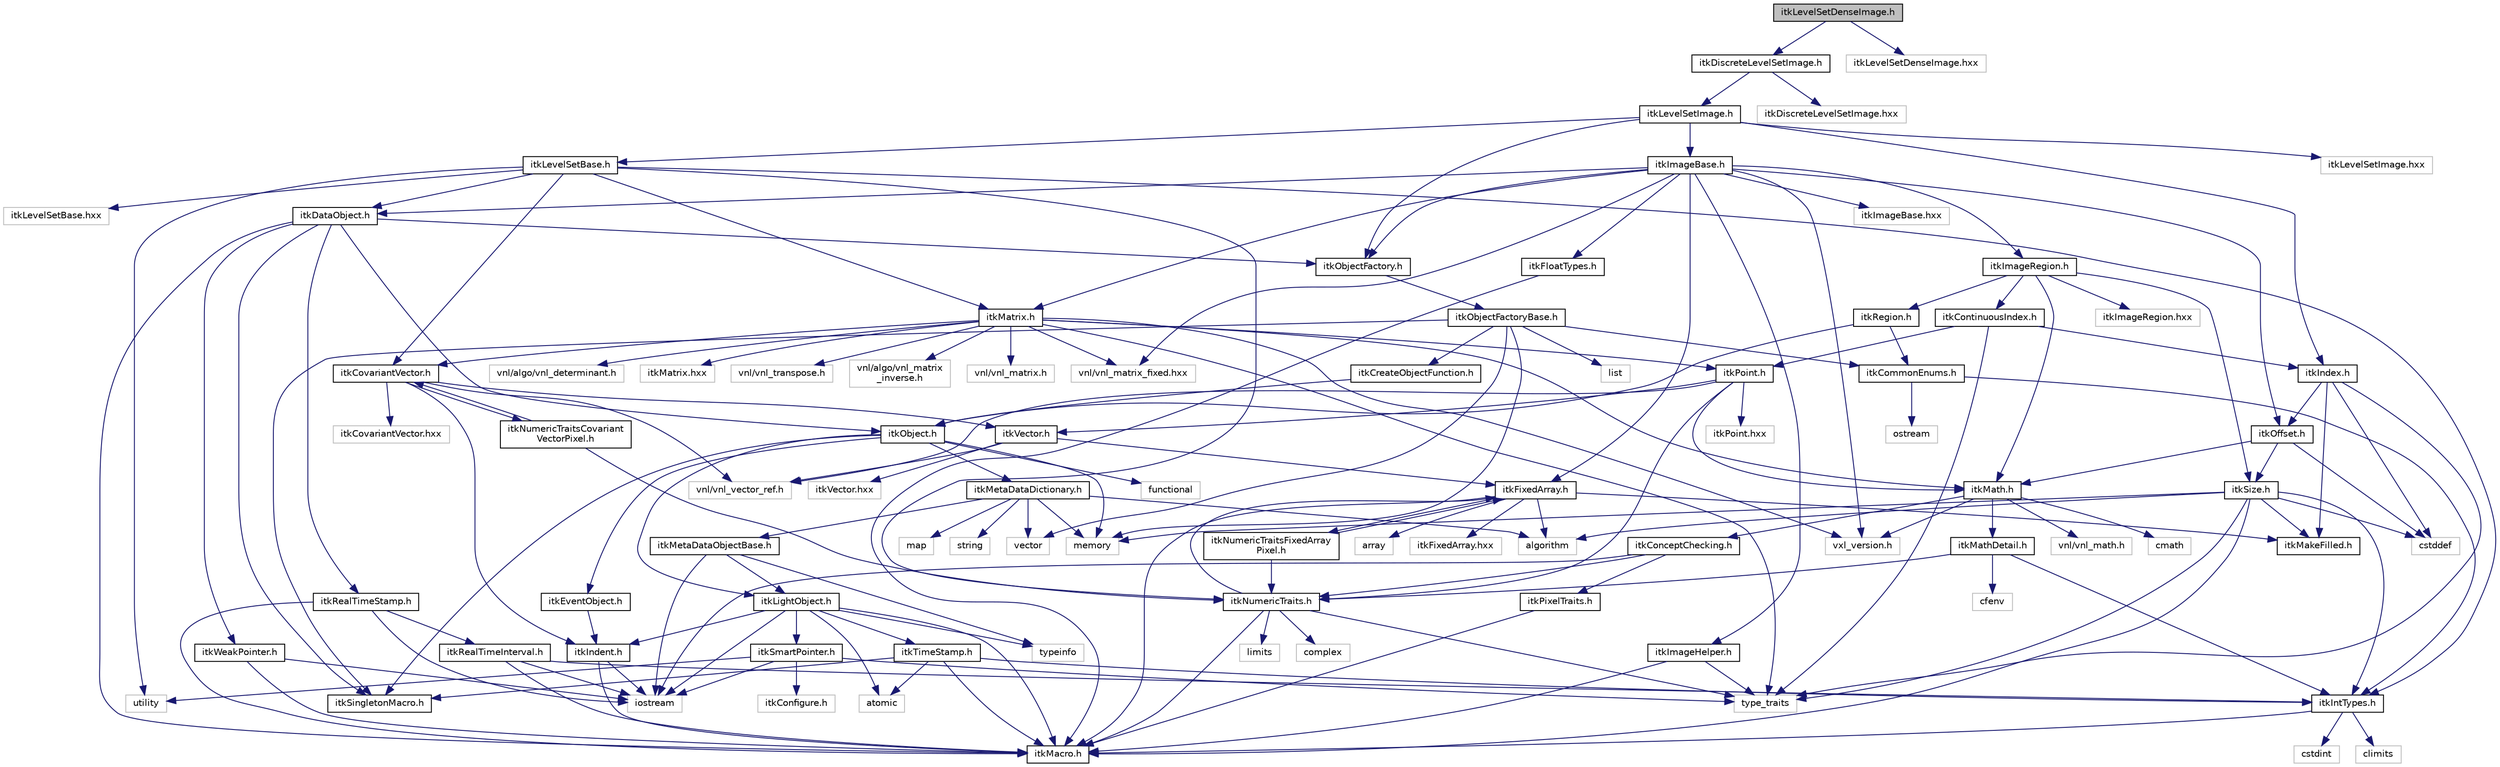 digraph "itkLevelSetDenseImage.h"
{
 // LATEX_PDF_SIZE
  edge [fontname="Helvetica",fontsize="10",labelfontname="Helvetica",labelfontsize="10"];
  node [fontname="Helvetica",fontsize="10",shape=record];
  Node1 [label="itkLevelSetDenseImage.h",height=0.2,width=0.4,color="black", fillcolor="grey75", style="filled", fontcolor="black",tooltip=" "];
  Node1 -> Node2 [color="midnightblue",fontsize="10",style="solid",fontname="Helvetica"];
  Node2 [label="itkDiscreteLevelSetImage.h",height=0.2,width=0.4,color="black", fillcolor="white", style="filled",URL="$itkDiscreteLevelSetImage_8h.html",tooltip=" "];
  Node2 -> Node3 [color="midnightblue",fontsize="10",style="solid",fontname="Helvetica"];
  Node3 [label="itkLevelSetImage.h",height=0.2,width=0.4,color="black", fillcolor="white", style="filled",URL="$itkLevelSetImage_8h.html",tooltip=" "];
  Node3 -> Node4 [color="midnightblue",fontsize="10",style="solid",fontname="Helvetica"];
  Node4 [label="itkLevelSetBase.h",height=0.2,width=0.4,color="black", fillcolor="white", style="filled",URL="$itkLevelSetBase_8h.html",tooltip=" "];
  Node4 -> Node5 [color="midnightblue",fontsize="10",style="solid",fontname="Helvetica"];
  Node5 [label="utility",height=0.2,width=0.4,color="grey75", fillcolor="white", style="filled",tooltip=" "];
  Node4 -> Node6 [color="midnightblue",fontsize="10",style="solid",fontname="Helvetica"];
  Node6 [label="itkIntTypes.h",height=0.2,width=0.4,color="black", fillcolor="white", style="filled",URL="$itkIntTypes_8h.html",tooltip=" "];
  Node6 -> Node7 [color="midnightblue",fontsize="10",style="solid",fontname="Helvetica"];
  Node7 [label="itkMacro.h",height=0.2,width=0.4,color="black", fillcolor="white", style="filled",URL="$itkMacro_8h.html",tooltip=" "];
  Node6 -> Node8 [color="midnightblue",fontsize="10",style="solid",fontname="Helvetica"];
  Node8 [label="cstdint",height=0.2,width=0.4,color="grey75", fillcolor="white", style="filled",tooltip=" "];
  Node6 -> Node9 [color="midnightblue",fontsize="10",style="solid",fontname="Helvetica"];
  Node9 [label="climits",height=0.2,width=0.4,color="grey75", fillcolor="white", style="filled",tooltip=" "];
  Node4 -> Node10 [color="midnightblue",fontsize="10",style="solid",fontname="Helvetica"];
  Node10 [label="itkCovariantVector.h",height=0.2,width=0.4,color="black", fillcolor="white", style="filled",URL="$itkCovariantVector_8h.html",tooltip=" "];
  Node10 -> Node11 [color="midnightblue",fontsize="10",style="solid",fontname="Helvetica"];
  Node11 [label="itkIndent.h",height=0.2,width=0.4,color="black", fillcolor="white", style="filled",URL="$itkIndent_8h.html",tooltip=" "];
  Node11 -> Node7 [color="midnightblue",fontsize="10",style="solid",fontname="Helvetica"];
  Node11 -> Node12 [color="midnightblue",fontsize="10",style="solid",fontname="Helvetica"];
  Node12 [label="iostream",height=0.2,width=0.4,color="grey75", fillcolor="white", style="filled",tooltip=" "];
  Node10 -> Node13 [color="midnightblue",fontsize="10",style="solid",fontname="Helvetica"];
  Node13 [label="itkVector.h",height=0.2,width=0.4,color="black", fillcolor="white", style="filled",URL="$itkVector_8h.html",tooltip=" "];
  Node13 -> Node14 [color="midnightblue",fontsize="10",style="solid",fontname="Helvetica"];
  Node14 [label="itkFixedArray.h",height=0.2,width=0.4,color="black", fillcolor="white", style="filled",URL="$itkFixedArray_8h.html",tooltip=" "];
  Node14 -> Node7 [color="midnightblue",fontsize="10",style="solid",fontname="Helvetica"];
  Node14 -> Node15 [color="midnightblue",fontsize="10",style="solid",fontname="Helvetica"];
  Node15 [label="itkMakeFilled.h",height=0.2,width=0.4,color="black", fillcolor="white", style="filled",URL="$itkMakeFilled_8h.html",tooltip=" "];
  Node14 -> Node16 [color="midnightblue",fontsize="10",style="solid",fontname="Helvetica"];
  Node16 [label="algorithm",height=0.2,width=0.4,color="grey75", fillcolor="white", style="filled",tooltip=" "];
  Node14 -> Node17 [color="midnightblue",fontsize="10",style="solid",fontname="Helvetica"];
  Node17 [label="array",height=0.2,width=0.4,color="grey75", fillcolor="white", style="filled",tooltip=" "];
  Node14 -> Node18 [color="midnightblue",fontsize="10",style="solid",fontname="Helvetica"];
  Node18 [label="itkFixedArray.hxx",height=0.2,width=0.4,color="grey75", fillcolor="white", style="filled",tooltip=" "];
  Node14 -> Node19 [color="midnightblue",fontsize="10",style="solid",fontname="Helvetica"];
  Node19 [label="itkNumericTraitsFixedArray\lPixel.h",height=0.2,width=0.4,color="black", fillcolor="white", style="filled",URL="$itkNumericTraitsFixedArrayPixel_8h.html",tooltip=" "];
  Node19 -> Node20 [color="midnightblue",fontsize="10",style="solid",fontname="Helvetica"];
  Node20 [label="itkNumericTraits.h",height=0.2,width=0.4,color="black", fillcolor="white", style="filled",URL="$itkNumericTraits_8h.html",tooltip=" "];
  Node20 -> Node7 [color="midnightblue",fontsize="10",style="solid",fontname="Helvetica"];
  Node20 -> Node21 [color="midnightblue",fontsize="10",style="solid",fontname="Helvetica"];
  Node21 [label="limits",height=0.2,width=0.4,color="grey75", fillcolor="white", style="filled",tooltip=" "];
  Node20 -> Node22 [color="midnightblue",fontsize="10",style="solid",fontname="Helvetica"];
  Node22 [label="complex",height=0.2,width=0.4,color="grey75", fillcolor="white", style="filled",tooltip=" "];
  Node20 -> Node23 [color="midnightblue",fontsize="10",style="solid",fontname="Helvetica"];
  Node23 [label="type_traits",height=0.2,width=0.4,color="grey75", fillcolor="white", style="filled",tooltip=" "];
  Node20 -> Node14 [color="midnightblue",fontsize="10",style="solid",fontname="Helvetica"];
  Node19 -> Node14 [color="midnightblue",fontsize="10",style="solid",fontname="Helvetica"];
  Node13 -> Node24 [color="midnightblue",fontsize="10",style="solid",fontname="Helvetica"];
  Node24 [label="vnl/vnl_vector_ref.h",height=0.2,width=0.4,color="grey75", fillcolor="white", style="filled",tooltip=" "];
  Node13 -> Node25 [color="midnightblue",fontsize="10",style="solid",fontname="Helvetica"];
  Node25 [label="itkVector.hxx",height=0.2,width=0.4,color="grey75", fillcolor="white", style="filled",tooltip=" "];
  Node10 -> Node24 [color="midnightblue",fontsize="10",style="solid",fontname="Helvetica"];
  Node10 -> Node26 [color="midnightblue",fontsize="10",style="solid",fontname="Helvetica"];
  Node26 [label="itkNumericTraitsCovariant\lVectorPixel.h",height=0.2,width=0.4,color="black", fillcolor="white", style="filled",URL="$itkNumericTraitsCovariantVectorPixel_8h.html",tooltip=" "];
  Node26 -> Node20 [color="midnightblue",fontsize="10",style="solid",fontname="Helvetica"];
  Node26 -> Node10 [color="midnightblue",fontsize="10",style="solid",fontname="Helvetica"];
  Node10 -> Node27 [color="midnightblue",fontsize="10",style="solid",fontname="Helvetica"];
  Node27 [label="itkCovariantVector.hxx",height=0.2,width=0.4,color="grey75", fillcolor="white", style="filled",tooltip=" "];
  Node4 -> Node28 [color="midnightblue",fontsize="10",style="solid",fontname="Helvetica"];
  Node28 [label="itkMatrix.h",height=0.2,width=0.4,color="black", fillcolor="white", style="filled",URL="$itkMatrix_8h.html",tooltip=" "];
  Node28 -> Node29 [color="midnightblue",fontsize="10",style="solid",fontname="Helvetica"];
  Node29 [label="itkPoint.h",height=0.2,width=0.4,color="black", fillcolor="white", style="filled",URL="$itkPoint_8h.html",tooltip=" "];
  Node29 -> Node20 [color="midnightblue",fontsize="10",style="solid",fontname="Helvetica"];
  Node29 -> Node13 [color="midnightblue",fontsize="10",style="solid",fontname="Helvetica"];
  Node29 -> Node24 [color="midnightblue",fontsize="10",style="solid",fontname="Helvetica"];
  Node29 -> Node30 [color="midnightblue",fontsize="10",style="solid",fontname="Helvetica"];
  Node30 [label="itkMath.h",height=0.2,width=0.4,color="black", fillcolor="white", style="filled",URL="$itkMath_8h.html",tooltip=" "];
  Node30 -> Node31 [color="midnightblue",fontsize="10",style="solid",fontname="Helvetica"];
  Node31 [label="cmath",height=0.2,width=0.4,color="grey75", fillcolor="white", style="filled",tooltip=" "];
  Node30 -> Node32 [color="midnightblue",fontsize="10",style="solid",fontname="Helvetica"];
  Node32 [label="itkMathDetail.h",height=0.2,width=0.4,color="black", fillcolor="white", style="filled",URL="$itkMathDetail_8h.html",tooltip=" "];
  Node32 -> Node6 [color="midnightblue",fontsize="10",style="solid",fontname="Helvetica"];
  Node32 -> Node20 [color="midnightblue",fontsize="10",style="solid",fontname="Helvetica"];
  Node32 -> Node33 [color="midnightblue",fontsize="10",style="solid",fontname="Helvetica"];
  Node33 [label="cfenv",height=0.2,width=0.4,color="grey75", fillcolor="white", style="filled",tooltip=" "];
  Node30 -> Node34 [color="midnightblue",fontsize="10",style="solid",fontname="Helvetica"];
  Node34 [label="itkConceptChecking.h",height=0.2,width=0.4,color="black", fillcolor="white", style="filled",URL="$itkConceptChecking_8h.html",tooltip=" "];
  Node34 -> Node35 [color="midnightblue",fontsize="10",style="solid",fontname="Helvetica"];
  Node35 [label="itkPixelTraits.h",height=0.2,width=0.4,color="black", fillcolor="white", style="filled",URL="$itkPixelTraits_8h.html",tooltip=" "];
  Node35 -> Node7 [color="midnightblue",fontsize="10",style="solid",fontname="Helvetica"];
  Node34 -> Node20 [color="midnightblue",fontsize="10",style="solid",fontname="Helvetica"];
  Node34 -> Node12 [color="midnightblue",fontsize="10",style="solid",fontname="Helvetica"];
  Node30 -> Node36 [color="midnightblue",fontsize="10",style="solid",fontname="Helvetica"];
  Node36 [label="vnl/vnl_math.h",height=0.2,width=0.4,color="grey75", fillcolor="white", style="filled",tooltip=" "];
  Node30 -> Node37 [color="midnightblue",fontsize="10",style="solid",fontname="Helvetica"];
  Node37 [label="vxl_version.h",height=0.2,width=0.4,color="grey75", fillcolor="white", style="filled",tooltip=" "];
  Node29 -> Node38 [color="midnightblue",fontsize="10",style="solid",fontname="Helvetica"];
  Node38 [label="itkPoint.hxx",height=0.2,width=0.4,color="grey75", fillcolor="white", style="filled",tooltip=" "];
  Node28 -> Node10 [color="midnightblue",fontsize="10",style="solid",fontname="Helvetica"];
  Node28 -> Node37 [color="midnightblue",fontsize="10",style="solid",fontname="Helvetica"];
  Node28 -> Node39 [color="midnightblue",fontsize="10",style="solid",fontname="Helvetica"];
  Node39 [label="vnl/vnl_matrix_fixed.hxx",height=0.2,width=0.4,color="grey75", fillcolor="white", style="filled",tooltip=" "];
  Node28 -> Node40 [color="midnightblue",fontsize="10",style="solid",fontname="Helvetica"];
  Node40 [label="vnl/vnl_transpose.h",height=0.2,width=0.4,color="grey75", fillcolor="white", style="filled",tooltip=" "];
  Node28 -> Node41 [color="midnightblue",fontsize="10",style="solid",fontname="Helvetica"];
  Node41 [label="vnl/algo/vnl_matrix\l_inverse.h",height=0.2,width=0.4,color="grey75", fillcolor="white", style="filled",tooltip=" "];
  Node28 -> Node42 [color="midnightblue",fontsize="10",style="solid",fontname="Helvetica"];
  Node42 [label="vnl/vnl_matrix.h",height=0.2,width=0.4,color="grey75", fillcolor="white", style="filled",tooltip=" "];
  Node28 -> Node43 [color="midnightblue",fontsize="10",style="solid",fontname="Helvetica"];
  Node43 [label="vnl/algo/vnl_determinant.h",height=0.2,width=0.4,color="grey75", fillcolor="white", style="filled",tooltip=" "];
  Node28 -> Node30 [color="midnightblue",fontsize="10",style="solid",fontname="Helvetica"];
  Node28 -> Node23 [color="midnightblue",fontsize="10",style="solid",fontname="Helvetica"];
  Node28 -> Node44 [color="midnightblue",fontsize="10",style="solid",fontname="Helvetica"];
  Node44 [label="itkMatrix.hxx",height=0.2,width=0.4,color="grey75", fillcolor="white", style="filled",tooltip=" "];
  Node4 -> Node20 [color="midnightblue",fontsize="10",style="solid",fontname="Helvetica"];
  Node4 -> Node45 [color="midnightblue",fontsize="10",style="solid",fontname="Helvetica"];
  Node45 [label="itkDataObject.h",height=0.2,width=0.4,color="black", fillcolor="white", style="filled",URL="$itkDataObject_8h.html",tooltip=" "];
  Node45 -> Node46 [color="midnightblue",fontsize="10",style="solid",fontname="Helvetica"];
  Node46 [label="itkObject.h",height=0.2,width=0.4,color="black", fillcolor="white", style="filled",URL="$itkObject_8h.html",tooltip=" "];
  Node46 -> Node47 [color="midnightblue",fontsize="10",style="solid",fontname="Helvetica"];
  Node47 [label="itkLightObject.h",height=0.2,width=0.4,color="black", fillcolor="white", style="filled",URL="$itkLightObject_8h.html",tooltip=" "];
  Node47 -> Node7 [color="midnightblue",fontsize="10",style="solid",fontname="Helvetica"];
  Node47 -> Node48 [color="midnightblue",fontsize="10",style="solid",fontname="Helvetica"];
  Node48 [label="itkSmartPointer.h",height=0.2,width=0.4,color="black", fillcolor="white", style="filled",URL="$itkSmartPointer_8h.html",tooltip=" "];
  Node48 -> Node12 [color="midnightblue",fontsize="10",style="solid",fontname="Helvetica"];
  Node48 -> Node5 [color="midnightblue",fontsize="10",style="solid",fontname="Helvetica"];
  Node48 -> Node23 [color="midnightblue",fontsize="10",style="solid",fontname="Helvetica"];
  Node48 -> Node49 [color="midnightblue",fontsize="10",style="solid",fontname="Helvetica"];
  Node49 [label="itkConfigure.h",height=0.2,width=0.4,color="grey75", fillcolor="white", style="filled",tooltip=" "];
  Node47 -> Node50 [color="midnightblue",fontsize="10",style="solid",fontname="Helvetica"];
  Node50 [label="itkTimeStamp.h",height=0.2,width=0.4,color="black", fillcolor="white", style="filled",URL="$itkTimeStamp_8h.html",tooltip=" "];
  Node50 -> Node7 [color="midnightblue",fontsize="10",style="solid",fontname="Helvetica"];
  Node50 -> Node6 [color="midnightblue",fontsize="10",style="solid",fontname="Helvetica"];
  Node50 -> Node51 [color="midnightblue",fontsize="10",style="solid",fontname="Helvetica"];
  Node51 [label="atomic",height=0.2,width=0.4,color="grey75", fillcolor="white", style="filled",tooltip=" "];
  Node50 -> Node52 [color="midnightblue",fontsize="10",style="solid",fontname="Helvetica"];
  Node52 [label="itkSingletonMacro.h",height=0.2,width=0.4,color="black", fillcolor="white", style="filled",URL="$itkSingletonMacro_8h.html",tooltip=" "];
  Node47 -> Node11 [color="midnightblue",fontsize="10",style="solid",fontname="Helvetica"];
  Node47 -> Node51 [color="midnightblue",fontsize="10",style="solid",fontname="Helvetica"];
  Node47 -> Node12 [color="midnightblue",fontsize="10",style="solid",fontname="Helvetica"];
  Node47 -> Node53 [color="midnightblue",fontsize="10",style="solid",fontname="Helvetica"];
  Node53 [label="typeinfo",height=0.2,width=0.4,color="grey75", fillcolor="white", style="filled",tooltip=" "];
  Node46 -> Node54 [color="midnightblue",fontsize="10",style="solid",fontname="Helvetica"];
  Node54 [label="itkEventObject.h",height=0.2,width=0.4,color="black", fillcolor="white", style="filled",URL="$itkEventObject_8h.html",tooltip=" "];
  Node54 -> Node11 [color="midnightblue",fontsize="10",style="solid",fontname="Helvetica"];
  Node46 -> Node55 [color="midnightblue",fontsize="10",style="solid",fontname="Helvetica"];
  Node55 [label="itkMetaDataDictionary.h",height=0.2,width=0.4,color="black", fillcolor="white", style="filled",URL="$itkMetaDataDictionary_8h.html",tooltip=" "];
  Node55 -> Node56 [color="midnightblue",fontsize="10",style="solid",fontname="Helvetica"];
  Node56 [label="itkMetaDataObjectBase.h",height=0.2,width=0.4,color="black", fillcolor="white", style="filled",URL="$itkMetaDataObjectBase_8h.html",tooltip=" "];
  Node56 -> Node47 [color="midnightblue",fontsize="10",style="solid",fontname="Helvetica"];
  Node56 -> Node53 [color="midnightblue",fontsize="10",style="solid",fontname="Helvetica"];
  Node56 -> Node12 [color="midnightblue",fontsize="10",style="solid",fontname="Helvetica"];
  Node55 -> Node16 [color="midnightblue",fontsize="10",style="solid",fontname="Helvetica"];
  Node55 -> Node57 [color="midnightblue",fontsize="10",style="solid",fontname="Helvetica"];
  Node57 [label="vector",height=0.2,width=0.4,color="grey75", fillcolor="white", style="filled",tooltip=" "];
  Node55 -> Node58 [color="midnightblue",fontsize="10",style="solid",fontname="Helvetica"];
  Node58 [label="map",height=0.2,width=0.4,color="grey75", fillcolor="white", style="filled",tooltip=" "];
  Node55 -> Node59 [color="midnightblue",fontsize="10",style="solid",fontname="Helvetica"];
  Node59 [label="string",height=0.2,width=0.4,color="grey75", fillcolor="white", style="filled",tooltip=" "];
  Node55 -> Node60 [color="midnightblue",fontsize="10",style="solid",fontname="Helvetica"];
  Node60 [label="memory",height=0.2,width=0.4,color="grey75", fillcolor="white", style="filled",tooltip=" "];
  Node46 -> Node52 [color="midnightblue",fontsize="10",style="solid",fontname="Helvetica"];
  Node46 -> Node61 [color="midnightblue",fontsize="10",style="solid",fontname="Helvetica"];
  Node61 [label="functional",height=0.2,width=0.4,color="grey75", fillcolor="white", style="filled",tooltip=" "];
  Node46 -> Node60 [color="midnightblue",fontsize="10",style="solid",fontname="Helvetica"];
  Node45 -> Node7 [color="midnightblue",fontsize="10",style="solid",fontname="Helvetica"];
  Node45 -> Node52 [color="midnightblue",fontsize="10",style="solid",fontname="Helvetica"];
  Node45 -> Node62 [color="midnightblue",fontsize="10",style="solid",fontname="Helvetica"];
  Node62 [label="itkWeakPointer.h",height=0.2,width=0.4,color="black", fillcolor="white", style="filled",URL="$itkWeakPointer_8h.html",tooltip=" "];
  Node62 -> Node7 [color="midnightblue",fontsize="10",style="solid",fontname="Helvetica"];
  Node62 -> Node12 [color="midnightblue",fontsize="10",style="solid",fontname="Helvetica"];
  Node45 -> Node63 [color="midnightblue",fontsize="10",style="solid",fontname="Helvetica"];
  Node63 [label="itkRealTimeStamp.h",height=0.2,width=0.4,color="black", fillcolor="white", style="filled",URL="$itkRealTimeStamp_8h.html",tooltip=" "];
  Node63 -> Node64 [color="midnightblue",fontsize="10",style="solid",fontname="Helvetica"];
  Node64 [label="itkRealTimeInterval.h",height=0.2,width=0.4,color="black", fillcolor="white", style="filled",URL="$itkRealTimeInterval_8h.html",tooltip=" "];
  Node64 -> Node6 [color="midnightblue",fontsize="10",style="solid",fontname="Helvetica"];
  Node64 -> Node7 [color="midnightblue",fontsize="10",style="solid",fontname="Helvetica"];
  Node64 -> Node12 [color="midnightblue",fontsize="10",style="solid",fontname="Helvetica"];
  Node63 -> Node7 [color="midnightblue",fontsize="10",style="solid",fontname="Helvetica"];
  Node63 -> Node12 [color="midnightblue",fontsize="10",style="solid",fontname="Helvetica"];
  Node45 -> Node65 [color="midnightblue",fontsize="10",style="solid",fontname="Helvetica"];
  Node65 [label="itkObjectFactory.h",height=0.2,width=0.4,color="black", fillcolor="white", style="filled",URL="$itkObjectFactory_8h.html",tooltip=" "];
  Node65 -> Node66 [color="midnightblue",fontsize="10",style="solid",fontname="Helvetica"];
  Node66 [label="itkObjectFactoryBase.h",height=0.2,width=0.4,color="black", fillcolor="white", style="filled",URL="$itkObjectFactoryBase_8h.html",tooltip=" "];
  Node66 -> Node67 [color="midnightblue",fontsize="10",style="solid",fontname="Helvetica"];
  Node67 [label="itkCreateObjectFunction.h",height=0.2,width=0.4,color="black", fillcolor="white", style="filled",URL="$itkCreateObjectFunction_8h.html",tooltip=" "];
  Node67 -> Node46 [color="midnightblue",fontsize="10",style="solid",fontname="Helvetica"];
  Node66 -> Node52 [color="midnightblue",fontsize="10",style="solid",fontname="Helvetica"];
  Node66 -> Node68 [color="midnightblue",fontsize="10",style="solid",fontname="Helvetica"];
  Node68 [label="itkCommonEnums.h",height=0.2,width=0.4,color="black", fillcolor="white", style="filled",URL="$itkCommonEnums_8h.html",tooltip=" "];
  Node68 -> Node6 [color="midnightblue",fontsize="10",style="solid",fontname="Helvetica"];
  Node68 -> Node69 [color="midnightblue",fontsize="10",style="solid",fontname="Helvetica"];
  Node69 [label="ostream",height=0.2,width=0.4,color="grey75", fillcolor="white", style="filled",tooltip=" "];
  Node66 -> Node70 [color="midnightblue",fontsize="10",style="solid",fontname="Helvetica"];
  Node70 [label="list",height=0.2,width=0.4,color="grey75", fillcolor="white", style="filled",tooltip=" "];
  Node66 -> Node60 [color="midnightblue",fontsize="10",style="solid",fontname="Helvetica"];
  Node66 -> Node57 [color="midnightblue",fontsize="10",style="solid",fontname="Helvetica"];
  Node4 -> Node71 [color="midnightblue",fontsize="10",style="solid",fontname="Helvetica"];
  Node71 [label="itkLevelSetBase.hxx",height=0.2,width=0.4,color="grey75", fillcolor="white", style="filled",tooltip=" "];
  Node3 -> Node65 [color="midnightblue",fontsize="10",style="solid",fontname="Helvetica"];
  Node3 -> Node72 [color="midnightblue",fontsize="10",style="solid",fontname="Helvetica"];
  Node72 [label="itkIndex.h",height=0.2,width=0.4,color="black", fillcolor="white", style="filled",URL="$itkIndex_8h.html",tooltip=" "];
  Node72 -> Node15 [color="midnightblue",fontsize="10",style="solid",fontname="Helvetica"];
  Node72 -> Node73 [color="midnightblue",fontsize="10",style="solid",fontname="Helvetica"];
  Node73 [label="itkOffset.h",height=0.2,width=0.4,color="black", fillcolor="white", style="filled",URL="$itkOffset_8h.html",tooltip=" "];
  Node73 -> Node74 [color="midnightblue",fontsize="10",style="solid",fontname="Helvetica"];
  Node74 [label="itkSize.h",height=0.2,width=0.4,color="black", fillcolor="white", style="filled",URL="$itkSize_8h.html",tooltip=" "];
  Node74 -> Node6 [color="midnightblue",fontsize="10",style="solid",fontname="Helvetica"];
  Node74 -> Node7 [color="midnightblue",fontsize="10",style="solid",fontname="Helvetica"];
  Node74 -> Node15 [color="midnightblue",fontsize="10",style="solid",fontname="Helvetica"];
  Node74 -> Node16 [color="midnightblue",fontsize="10",style="solid",fontname="Helvetica"];
  Node74 -> Node75 [color="midnightblue",fontsize="10",style="solid",fontname="Helvetica"];
  Node75 [label="cstddef",height=0.2,width=0.4,color="grey75", fillcolor="white", style="filled",tooltip=" "];
  Node74 -> Node23 [color="midnightblue",fontsize="10",style="solid",fontname="Helvetica"];
  Node74 -> Node60 [color="midnightblue",fontsize="10",style="solid",fontname="Helvetica"];
  Node73 -> Node30 [color="midnightblue",fontsize="10",style="solid",fontname="Helvetica"];
  Node73 -> Node75 [color="midnightblue",fontsize="10",style="solid",fontname="Helvetica"];
  Node72 -> Node75 [color="midnightblue",fontsize="10",style="solid",fontname="Helvetica"];
  Node72 -> Node23 [color="midnightblue",fontsize="10",style="solid",fontname="Helvetica"];
  Node3 -> Node76 [color="midnightblue",fontsize="10",style="solid",fontname="Helvetica"];
  Node76 [label="itkImageBase.h",height=0.2,width=0.4,color="black", fillcolor="white", style="filled",URL="$itkImageBase_8h.html",tooltip=" "];
  Node76 -> Node45 [color="midnightblue",fontsize="10",style="solid",fontname="Helvetica"];
  Node76 -> Node77 [color="midnightblue",fontsize="10",style="solid",fontname="Helvetica"];
  Node77 [label="itkImageRegion.h",height=0.2,width=0.4,color="black", fillcolor="white", style="filled",URL="$itkImageRegion_8h.html",tooltip=" "];
  Node77 -> Node78 [color="midnightblue",fontsize="10",style="solid",fontname="Helvetica"];
  Node78 [label="itkRegion.h",height=0.2,width=0.4,color="black", fillcolor="white", style="filled",URL="$itkRegion_8h.html",tooltip=" "];
  Node78 -> Node46 [color="midnightblue",fontsize="10",style="solid",fontname="Helvetica"];
  Node78 -> Node68 [color="midnightblue",fontsize="10",style="solid",fontname="Helvetica"];
  Node77 -> Node74 [color="midnightblue",fontsize="10",style="solid",fontname="Helvetica"];
  Node77 -> Node79 [color="midnightblue",fontsize="10",style="solid",fontname="Helvetica"];
  Node79 [label="itkContinuousIndex.h",height=0.2,width=0.4,color="black", fillcolor="white", style="filled",URL="$itkContinuousIndex_8h.html",tooltip=" "];
  Node79 -> Node29 [color="midnightblue",fontsize="10",style="solid",fontname="Helvetica"];
  Node79 -> Node72 [color="midnightblue",fontsize="10",style="solid",fontname="Helvetica"];
  Node79 -> Node23 [color="midnightblue",fontsize="10",style="solid",fontname="Helvetica"];
  Node77 -> Node30 [color="midnightblue",fontsize="10",style="solid",fontname="Helvetica"];
  Node77 -> Node80 [color="midnightblue",fontsize="10",style="solid",fontname="Helvetica"];
  Node80 [label="itkImageRegion.hxx",height=0.2,width=0.4,color="grey75", fillcolor="white", style="filled",tooltip=" "];
  Node76 -> Node28 [color="midnightblue",fontsize="10",style="solid",fontname="Helvetica"];
  Node76 -> Node65 [color="midnightblue",fontsize="10",style="solid",fontname="Helvetica"];
  Node76 -> Node73 [color="midnightblue",fontsize="10",style="solid",fontname="Helvetica"];
  Node76 -> Node14 [color="midnightblue",fontsize="10",style="solid",fontname="Helvetica"];
  Node76 -> Node81 [color="midnightblue",fontsize="10",style="solid",fontname="Helvetica"];
  Node81 [label="itkImageHelper.h",height=0.2,width=0.4,color="black", fillcolor="white", style="filled",URL="$itkImageHelper_8h.html",tooltip=" "];
  Node81 -> Node7 [color="midnightblue",fontsize="10",style="solid",fontname="Helvetica"];
  Node81 -> Node23 [color="midnightblue",fontsize="10",style="solid",fontname="Helvetica"];
  Node76 -> Node82 [color="midnightblue",fontsize="10",style="solid",fontname="Helvetica"];
  Node82 [label="itkFloatTypes.h",height=0.2,width=0.4,color="black", fillcolor="white", style="filled",URL="$itkFloatTypes_8h.html",tooltip=" "];
  Node82 -> Node7 [color="midnightblue",fontsize="10",style="solid",fontname="Helvetica"];
  Node76 -> Node37 [color="midnightblue",fontsize="10",style="solid",fontname="Helvetica"];
  Node76 -> Node39 [color="midnightblue",fontsize="10",style="solid",fontname="Helvetica"];
  Node76 -> Node83 [color="midnightblue",fontsize="10",style="solid",fontname="Helvetica"];
  Node83 [label="itkImageBase.hxx",height=0.2,width=0.4,color="grey75", fillcolor="white", style="filled",tooltip=" "];
  Node3 -> Node84 [color="midnightblue",fontsize="10",style="solid",fontname="Helvetica"];
  Node84 [label="itkLevelSetImage.hxx",height=0.2,width=0.4,color="grey75", fillcolor="white", style="filled",tooltip=" "];
  Node2 -> Node85 [color="midnightblue",fontsize="10",style="solid",fontname="Helvetica"];
  Node85 [label="itkDiscreteLevelSetImage.hxx",height=0.2,width=0.4,color="grey75", fillcolor="white", style="filled",tooltip=" "];
  Node1 -> Node86 [color="midnightblue",fontsize="10",style="solid",fontname="Helvetica"];
  Node86 [label="itkLevelSetDenseImage.hxx",height=0.2,width=0.4,color="grey75", fillcolor="white", style="filled",tooltip=" "];
}
